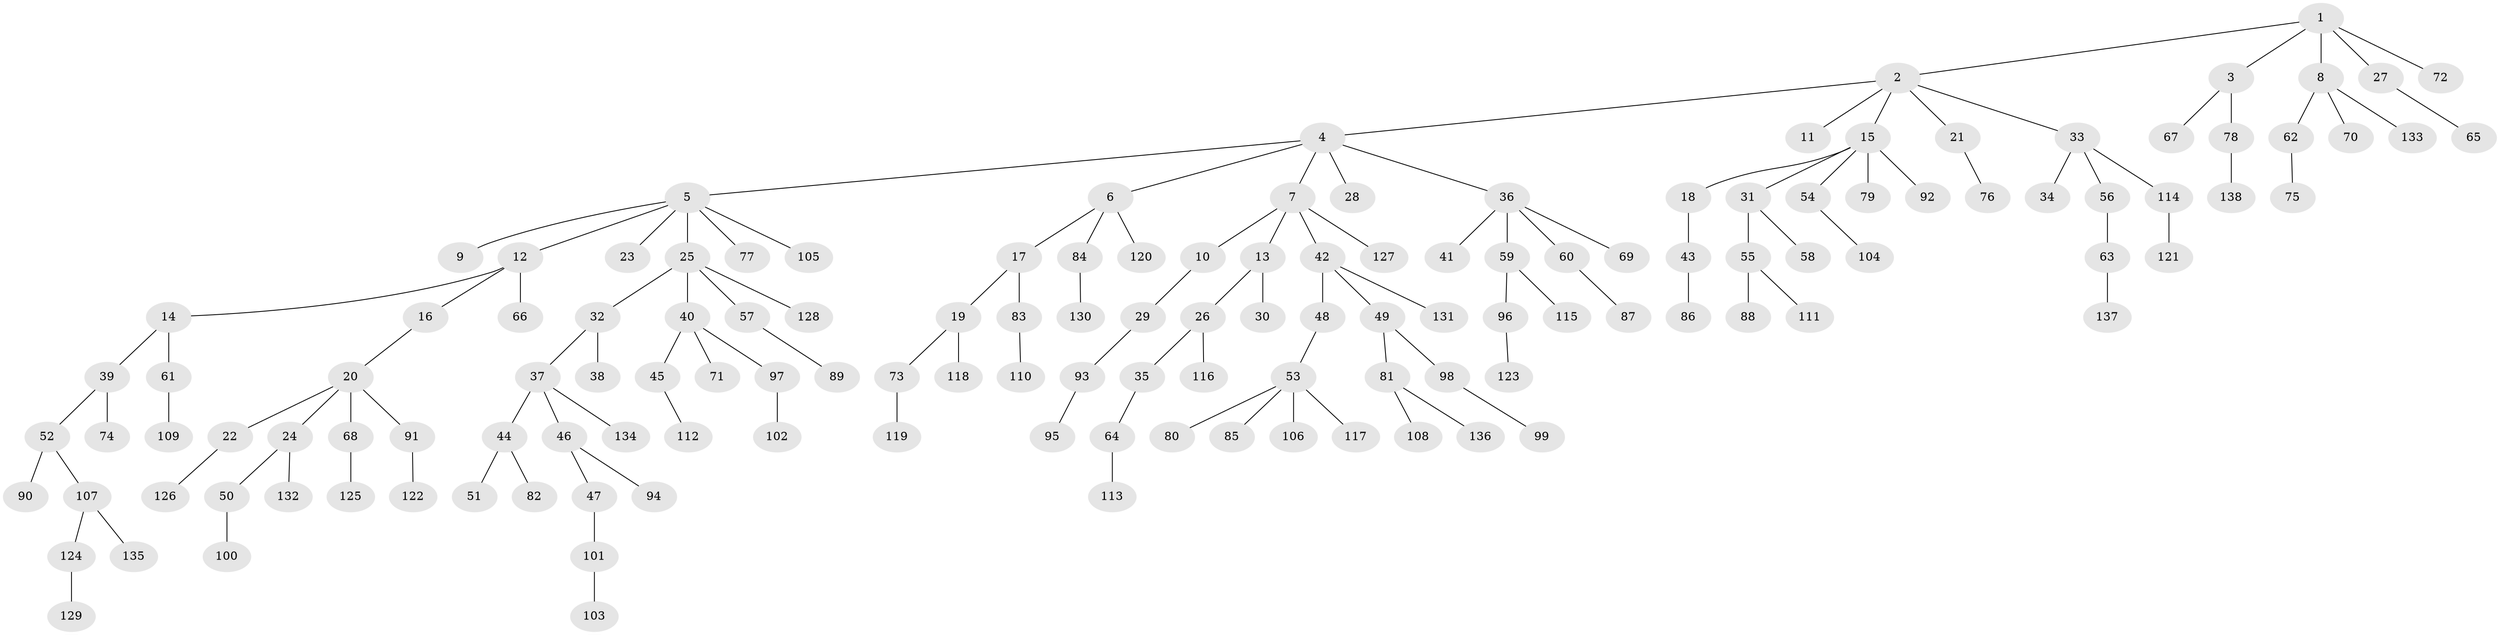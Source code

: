 // Generated by graph-tools (version 1.1) at 2025/26/03/09/25 03:26:23]
// undirected, 138 vertices, 137 edges
graph export_dot {
graph [start="1"]
  node [color=gray90,style=filled];
  1;
  2;
  3;
  4;
  5;
  6;
  7;
  8;
  9;
  10;
  11;
  12;
  13;
  14;
  15;
  16;
  17;
  18;
  19;
  20;
  21;
  22;
  23;
  24;
  25;
  26;
  27;
  28;
  29;
  30;
  31;
  32;
  33;
  34;
  35;
  36;
  37;
  38;
  39;
  40;
  41;
  42;
  43;
  44;
  45;
  46;
  47;
  48;
  49;
  50;
  51;
  52;
  53;
  54;
  55;
  56;
  57;
  58;
  59;
  60;
  61;
  62;
  63;
  64;
  65;
  66;
  67;
  68;
  69;
  70;
  71;
  72;
  73;
  74;
  75;
  76;
  77;
  78;
  79;
  80;
  81;
  82;
  83;
  84;
  85;
  86;
  87;
  88;
  89;
  90;
  91;
  92;
  93;
  94;
  95;
  96;
  97;
  98;
  99;
  100;
  101;
  102;
  103;
  104;
  105;
  106;
  107;
  108;
  109;
  110;
  111;
  112;
  113;
  114;
  115;
  116;
  117;
  118;
  119;
  120;
  121;
  122;
  123;
  124;
  125;
  126;
  127;
  128;
  129;
  130;
  131;
  132;
  133;
  134;
  135;
  136;
  137;
  138;
  1 -- 2;
  1 -- 3;
  1 -- 8;
  1 -- 27;
  1 -- 72;
  2 -- 4;
  2 -- 11;
  2 -- 15;
  2 -- 21;
  2 -- 33;
  3 -- 67;
  3 -- 78;
  4 -- 5;
  4 -- 6;
  4 -- 7;
  4 -- 28;
  4 -- 36;
  5 -- 9;
  5 -- 12;
  5 -- 23;
  5 -- 25;
  5 -- 77;
  5 -- 105;
  6 -- 17;
  6 -- 84;
  6 -- 120;
  7 -- 10;
  7 -- 13;
  7 -- 42;
  7 -- 127;
  8 -- 62;
  8 -- 70;
  8 -- 133;
  10 -- 29;
  12 -- 14;
  12 -- 16;
  12 -- 66;
  13 -- 26;
  13 -- 30;
  14 -- 39;
  14 -- 61;
  15 -- 18;
  15 -- 31;
  15 -- 54;
  15 -- 79;
  15 -- 92;
  16 -- 20;
  17 -- 19;
  17 -- 83;
  18 -- 43;
  19 -- 73;
  19 -- 118;
  20 -- 22;
  20 -- 24;
  20 -- 68;
  20 -- 91;
  21 -- 76;
  22 -- 126;
  24 -- 50;
  24 -- 132;
  25 -- 32;
  25 -- 40;
  25 -- 57;
  25 -- 128;
  26 -- 35;
  26 -- 116;
  27 -- 65;
  29 -- 93;
  31 -- 55;
  31 -- 58;
  32 -- 37;
  32 -- 38;
  33 -- 34;
  33 -- 56;
  33 -- 114;
  35 -- 64;
  36 -- 41;
  36 -- 59;
  36 -- 60;
  36 -- 69;
  37 -- 44;
  37 -- 46;
  37 -- 134;
  39 -- 52;
  39 -- 74;
  40 -- 45;
  40 -- 71;
  40 -- 97;
  42 -- 48;
  42 -- 49;
  42 -- 131;
  43 -- 86;
  44 -- 51;
  44 -- 82;
  45 -- 112;
  46 -- 47;
  46 -- 94;
  47 -- 101;
  48 -- 53;
  49 -- 81;
  49 -- 98;
  50 -- 100;
  52 -- 90;
  52 -- 107;
  53 -- 80;
  53 -- 85;
  53 -- 106;
  53 -- 117;
  54 -- 104;
  55 -- 88;
  55 -- 111;
  56 -- 63;
  57 -- 89;
  59 -- 96;
  59 -- 115;
  60 -- 87;
  61 -- 109;
  62 -- 75;
  63 -- 137;
  64 -- 113;
  68 -- 125;
  73 -- 119;
  78 -- 138;
  81 -- 108;
  81 -- 136;
  83 -- 110;
  84 -- 130;
  91 -- 122;
  93 -- 95;
  96 -- 123;
  97 -- 102;
  98 -- 99;
  101 -- 103;
  107 -- 124;
  107 -- 135;
  114 -- 121;
  124 -- 129;
}

